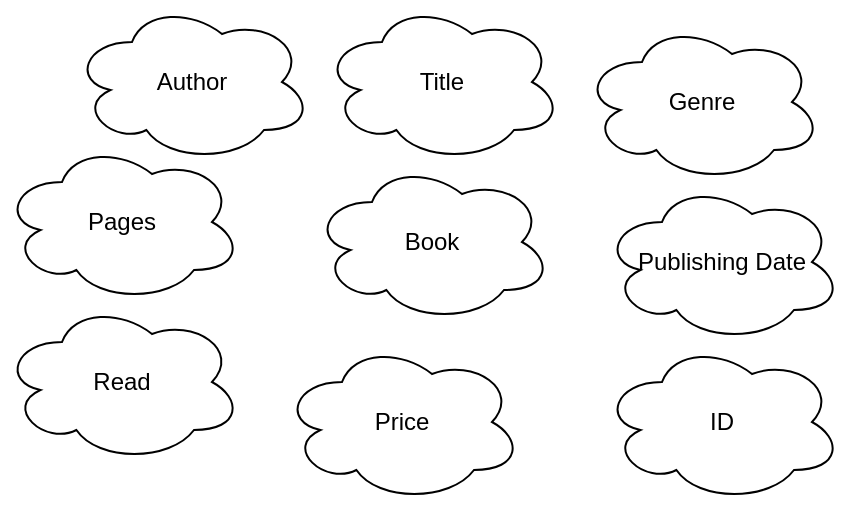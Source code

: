 <mxfile>
    <diagram id="-Ktqi7kYHzm94LCwI6O1" name="Page-1">
        <mxGraphModel dx="1002" dy="568" grid="1" gridSize="10" guides="1" tooltips="1" connect="1" arrows="1" fold="1" page="1" pageScale="1" pageWidth="850" pageHeight="1100" math="0" shadow="0">
            <root>
                <mxCell id="0"/>
                <mxCell id="1" parent="0"/>
                <mxCell id="2" value="Book" style="ellipse;shape=cloud;whiteSpace=wrap;html=1;" vertex="1" parent="1">
                    <mxGeometry x="325" y="200" width="120" height="80" as="geometry"/>
                </mxCell>
                <mxCell id="3" value="Author" style="ellipse;shape=cloud;whiteSpace=wrap;html=1;" vertex="1" parent="1">
                    <mxGeometry x="205" y="120" width="120" height="80" as="geometry"/>
                </mxCell>
                <mxCell id="4" value="Title" style="ellipse;shape=cloud;whiteSpace=wrap;html=1;" vertex="1" parent="1">
                    <mxGeometry x="330" y="120" width="120" height="80" as="geometry"/>
                </mxCell>
                <mxCell id="5" value="Genre" style="ellipse;shape=cloud;whiteSpace=wrap;html=1;" vertex="1" parent="1">
                    <mxGeometry x="460" y="130" width="120" height="80" as="geometry"/>
                </mxCell>
                <mxCell id="6" value="Read" style="ellipse;shape=cloud;whiteSpace=wrap;html=1;" vertex="1" parent="1">
                    <mxGeometry x="170" y="270" width="120" height="80" as="geometry"/>
                </mxCell>
                <mxCell id="7" value="Price" style="ellipse;shape=cloud;whiteSpace=wrap;html=1;" vertex="1" parent="1">
                    <mxGeometry x="310" y="290" width="120" height="80" as="geometry"/>
                </mxCell>
                <mxCell id="8" value="Pages" style="ellipse;shape=cloud;whiteSpace=wrap;html=1;" vertex="1" parent="1">
                    <mxGeometry x="170" y="190" width="120" height="80" as="geometry"/>
                </mxCell>
                <mxCell id="9" value="Publishing Date" style="ellipse;shape=cloud;whiteSpace=wrap;html=1;" vertex="1" parent="1">
                    <mxGeometry x="470" y="210" width="120" height="80" as="geometry"/>
                </mxCell>
                <mxCell id="7U3L_kxbjeW3ULrJer1i-9" value="ID" style="ellipse;shape=cloud;whiteSpace=wrap;html=1;" vertex="1" parent="1">
                    <mxGeometry x="470" y="290" width="120" height="80" as="geometry"/>
                </mxCell>
            </root>
        </mxGraphModel>
    </diagram>
    <diagram id="YDL-Traojw6BGUiUAqzT" name="Page-2">
        <mxGraphModel dx="1852" dy="568" grid="1" gridSize="10" guides="1" tooltips="1" connect="1" arrows="1" fold="1" page="1" pageScale="1" pageWidth="850" pageHeight="1100" math="0" shadow="0">
            <root>
                <mxCell id="0"/>
                <mxCell id="1" parent="0"/>
                <mxCell id="ivgbGbjwRVicVixpEc0I-2" style="edgeStyle=none;html=1;exitX=1;exitY=0.5;exitDx=0;exitDy=0;entryX=0;entryY=0.5;entryDx=0;entryDy=0;" edge="1" parent="1" source="I3nsIMUZ_meVE1OlJPrU-2" target="ivgbGbjwRVicVixpEc0I-1">
                    <mxGeometry relative="1" as="geometry"/>
                </mxCell>
                <mxCell id="I3nsIMUZ_meVE1OlJPrU-2" value="Author" style="rounded=0;whiteSpace=wrap;html=1;" vertex="1" parent="1">
                    <mxGeometry x="-40" y="160" width="120" height="60" as="geometry"/>
                </mxCell>
                <mxCell id="p-qVg_apSsZ4wpn1_oT4-5" style="edgeStyle=none;html=1;exitX=0.5;exitY=1;exitDx=0;exitDy=0;entryX=0.5;entryY=0;entryDx=0;entryDy=0;" edge="1" parent="1" source="I3nsIMUZ_meVE1OlJPrU-3" target="ivgbGbjwRVicVixpEc0I-5">
                    <mxGeometry relative="1" as="geometry"/>
                </mxCell>
                <mxCell id="I3nsIMUZ_meVE1OlJPrU-3" value="Book" style="rounded=0;whiteSpace=wrap;html=1;" vertex="1" parent="1">
                    <mxGeometry x="350" y="160" width="120" height="60" as="geometry"/>
                </mxCell>
                <mxCell id="I3nsIMUZ_meVE1OlJPrU-4" value="Genre" style="rounded=0;whiteSpace=wrap;html=1;" vertex="1" parent="1">
                    <mxGeometry x="350" y="450" width="120" height="60" as="geometry"/>
                </mxCell>
                <mxCell id="ivgbGbjwRVicVixpEc0I-3" style="edgeStyle=none;html=1;exitX=1;exitY=0.5;exitDx=0;exitDy=0;entryX=0;entryY=0.5;entryDx=0;entryDy=0;" edge="1" parent="1" source="ivgbGbjwRVicVixpEc0I-1" target="I3nsIMUZ_meVE1OlJPrU-3">
                    <mxGeometry relative="1" as="geometry"/>
                </mxCell>
                <mxCell id="ivgbGbjwRVicVixpEc0I-1" value="writes" style="rhombus;whiteSpace=wrap;html=1;" vertex="1" parent="1">
                    <mxGeometry x="120" y="150" width="80" height="80" as="geometry"/>
                </mxCell>
                <mxCell id="p-qVg_apSsZ4wpn1_oT4-6" style="edgeStyle=none;html=1;exitX=0.5;exitY=1;exitDx=0;exitDy=0;entryX=0.427;entryY=-0.047;entryDx=0;entryDy=0;entryPerimeter=0;" edge="1" parent="1" source="ivgbGbjwRVicVixpEc0I-5" target="I3nsIMUZ_meVE1OlJPrU-4">
                    <mxGeometry relative="1" as="geometry"/>
                </mxCell>
                <mxCell id="ivgbGbjwRVicVixpEc0I-5" value="has" style="rhombus;whiteSpace=wrap;html=1;" vertex="1" parent="1">
                    <mxGeometry x="360" y="310" width="80" height="80" as="geometry"/>
                </mxCell>
                <mxCell id="p-qVg_apSsZ4wpn1_oT4-7" style="edgeStyle=none;html=1;exitX=0.5;exitY=1;exitDx=0;exitDy=0;" edge="1" parent="1" source="p-qVg_apSsZ4wpn1_oT4-1" target="I3nsIMUZ_meVE1OlJPrU-3">
                    <mxGeometry relative="1" as="geometry"/>
                </mxCell>
                <mxCell id="p-qVg_apSsZ4wpn1_oT4-1" value="Publishing Date" style="ellipse;whiteSpace=wrap;html=1;" vertex="1" parent="1">
                    <mxGeometry x="310" y="20" width="120" height="80" as="geometry"/>
                </mxCell>
                <mxCell id="p-qVg_apSsZ4wpn1_oT4-8" style="edgeStyle=none;html=1;exitX=0;exitY=1;exitDx=0;exitDy=0;" edge="1" parent="1" source="p-qVg_apSsZ4wpn1_oT4-2" target="I3nsIMUZ_meVE1OlJPrU-3">
                    <mxGeometry relative="1" as="geometry"/>
                </mxCell>
                <mxCell id="p-qVg_apSsZ4wpn1_oT4-2" value="Price" style="ellipse;whiteSpace=wrap;html=1;" vertex="1" parent="1">
                    <mxGeometry x="470" y="20" width="120" height="80" as="geometry"/>
                </mxCell>
                <mxCell id="p-qVg_apSsZ4wpn1_oT4-9" style="edgeStyle=none;html=1;exitX=0;exitY=0.5;exitDx=0;exitDy=0;entryX=1;entryY=0.5;entryDx=0;entryDy=0;" edge="1" parent="1" source="p-qVg_apSsZ4wpn1_oT4-3" target="I3nsIMUZ_meVE1OlJPrU-3">
                    <mxGeometry relative="1" as="geometry"/>
                </mxCell>
                <mxCell id="p-qVg_apSsZ4wpn1_oT4-3" value="Title" style="ellipse;whiteSpace=wrap;html=1;" vertex="1" parent="1">
                    <mxGeometry x="520" y="140" width="120" height="80" as="geometry"/>
                </mxCell>
                <mxCell id="p-qVg_apSsZ4wpn1_oT4-10" style="edgeStyle=none;html=1;exitX=0;exitY=0.5;exitDx=0;exitDy=0;entryX=1;entryY=1;entryDx=0;entryDy=0;" edge="1" parent="1" source="p-qVg_apSsZ4wpn1_oT4-4" target="I3nsIMUZ_meVE1OlJPrU-3">
                    <mxGeometry relative="1" as="geometry"/>
                </mxCell>
                <mxCell id="p-qVg_apSsZ4wpn1_oT4-4" value="Status (read)" style="ellipse;whiteSpace=wrap;html=1;" vertex="1" parent="1">
                    <mxGeometry x="540" y="240" width="120" height="80" as="geometry"/>
                </mxCell>
                <mxCell id="p-qVg_apSsZ4wpn1_oT4-14" style="edgeStyle=none;html=1;exitX=0.5;exitY=1;exitDx=0;exitDy=0;" edge="1" parent="1" source="p-qVg_apSsZ4wpn1_oT4-11" target="I3nsIMUZ_meVE1OlJPrU-2">
                    <mxGeometry relative="1" as="geometry"/>
                </mxCell>
                <mxCell id="p-qVg_apSsZ4wpn1_oT4-11" value="ID" style="ellipse;whiteSpace=wrap;html=1;" vertex="1" parent="1">
                    <mxGeometry x="-140" y="40" width="120" height="80" as="geometry"/>
                </mxCell>
                <mxCell id="p-qVg_apSsZ4wpn1_oT4-15" style="edgeStyle=none;html=1;exitX=0.5;exitY=0;exitDx=0;exitDy=0;entryX=0.25;entryY=1;entryDx=0;entryDy=0;" edge="1" parent="1" source="p-qVg_apSsZ4wpn1_oT4-12" target="I3nsIMUZ_meVE1OlJPrU-2">
                    <mxGeometry relative="1" as="geometry"/>
                </mxCell>
                <mxCell id="p-qVg_apSsZ4wpn1_oT4-12" value="firstName" style="ellipse;whiteSpace=wrap;html=1;" vertex="1" parent="1">
                    <mxGeometry x="-130" y="300" width="120" height="80" as="geometry"/>
                </mxCell>
                <mxCell id="p-qVg_apSsZ4wpn1_oT4-16" style="edgeStyle=none;html=1;exitX=0.5;exitY=0;exitDx=0;exitDy=0;entryX=0.843;entryY=1.053;entryDx=0;entryDy=0;entryPerimeter=0;" edge="1" parent="1" source="p-qVg_apSsZ4wpn1_oT4-13" target="I3nsIMUZ_meVE1OlJPrU-2">
                    <mxGeometry relative="1" as="geometry"/>
                </mxCell>
                <mxCell id="p-qVg_apSsZ4wpn1_oT4-13" value="lastName" style="ellipse;whiteSpace=wrap;html=1;" vertex="1" parent="1">
                    <mxGeometry x="50" y="270" width="120" height="80" as="geometry"/>
                </mxCell>
                <mxCell id="4IAay58VD5YdX8ZAwc8J-2" style="edgeStyle=none;html=1;exitX=0;exitY=0;exitDx=0;exitDy=0;entryX=0.75;entryY=1;entryDx=0;entryDy=0;" edge="1" parent="1" source="4IAay58VD5YdX8ZAwc8J-1" target="I3nsIMUZ_meVE1OlJPrU-3">
                    <mxGeometry relative="1" as="geometry"/>
                </mxCell>
                <mxCell id="4IAay58VD5YdX8ZAwc8J-1" value="Pages" style="ellipse;whiteSpace=wrap;html=1;" vertex="1" parent="1">
                    <mxGeometry x="490" y="340" width="120" height="80" as="geometry"/>
                </mxCell>
                <mxCell id="Oc3JENLpZUtVjHPhig_c-2" style="edgeStyle=none;html=1;exitX=1;exitY=1;exitDx=0;exitDy=0;entryX=0;entryY=0.25;entryDx=0;entryDy=0;" edge="1" parent="1" source="Oc3JENLpZUtVjHPhig_c-1" target="I3nsIMUZ_meVE1OlJPrU-3">
                    <mxGeometry relative="1" as="geometry"/>
                </mxCell>
                <mxCell id="Oc3JENLpZUtVjHPhig_c-1" value="ID" style="ellipse;whiteSpace=wrap;html=1;" vertex="1" parent="1">
                    <mxGeometry x="180" y="20" width="120" height="80" as="geometry"/>
                </mxCell>
                <mxCell id="Oc3JENLpZUtVjHPhig_c-4" style="edgeStyle=none;html=1;exitX=1;exitY=0;exitDx=0;exitDy=0;entryX=0;entryY=1;entryDx=0;entryDy=0;" edge="1" parent="1" source="Oc3JENLpZUtVjHPhig_c-3" target="I3nsIMUZ_meVE1OlJPrU-4">
                    <mxGeometry relative="1" as="geometry"/>
                </mxCell>
                <mxCell id="Oc3JENLpZUtVjHPhig_c-3" value="ID" style="ellipse;whiteSpace=wrap;html=1;" vertex="1" parent="1">
                    <mxGeometry x="210" y="520" width="120" height="80" as="geometry"/>
                </mxCell>
                <mxCell id="Oc3JENLpZUtVjHPhig_c-8" style="edgeStyle=none;html=1;exitX=0;exitY=0;exitDx=0;exitDy=0;entryX=1;entryY=1;entryDx=0;entryDy=0;" edge="1" parent="1" source="Oc3JENLpZUtVjHPhig_c-5" target="I3nsIMUZ_meVE1OlJPrU-4">
                    <mxGeometry relative="1" as="geometry"/>
                </mxCell>
                <mxCell id="Oc3JENLpZUtVjHPhig_c-5" value="Genre" style="ellipse;whiteSpace=wrap;html=1;" vertex="1" parent="1">
                    <mxGeometry x="500" y="520" width="120" height="80" as="geometry"/>
                </mxCell>
            </root>
        </mxGraphModel>
    </diagram>
    <diagram id="1o1GFWUlAKbVqxzjFGUL" name="Page-3">
        <mxGraphModel dx="1002" dy="568" grid="1" gridSize="10" guides="1" tooltips="1" connect="1" arrows="1" fold="1" page="1" pageScale="1" pageWidth="850" pageHeight="1100" math="0" shadow="0">
            <root>
                <mxCell id="0"/>
                <mxCell id="1" parent="0"/>
                <mxCell id="Mf27Ws1XW7YvhePB24WK-1" value="Book" style="swimlane;fontStyle=0;childLayout=stackLayout;horizontal=1;startSize=26;horizontalStack=0;resizeParent=1;resizeParentMax=0;resizeLast=0;collapsible=1;marginBottom=0;align=center;fontSize=14;" vertex="1" parent="1">
                    <mxGeometry x="40" y="40" width="170" height="266" as="geometry"/>
                </mxCell>
                <mxCell id="Mf27Ws1XW7YvhePB24WK-2" value="PK id: integer" style="text;strokeColor=none;fillColor=none;spacingLeft=4;spacingRight=4;overflow=hidden;rotatable=0;points=[[0,0.5],[1,0.5]];portConstraint=eastwest;fontSize=12;" vertex="1" parent="Mf27Ws1XW7YvhePB24WK-1">
                    <mxGeometry y="26" width="170" height="30" as="geometry"/>
                </mxCell>
                <mxCell id="Mf27Ws1XW7YvhePB24WK-3" value="Title: string" style="text;strokeColor=none;fillColor=none;spacingLeft=4;spacingRight=4;overflow=hidden;rotatable=0;points=[[0,0.5],[1,0.5]];portConstraint=eastwest;fontSize=12;" vertex="1" parent="Mf27Ws1XW7YvhePB24WK-1">
                    <mxGeometry y="56" width="170" height="30" as="geometry"/>
                </mxCell>
                <mxCell id="5HBostVB7JfSxttgCiOF-1" value="Price: integer" style="text;strokeColor=none;fillColor=none;spacingLeft=4;spacingRight=4;overflow=hidden;rotatable=0;points=[[0,0.5],[1,0.5]];portConstraint=eastwest;fontSize=12;" vertex="1" parent="Mf27Ws1XW7YvhePB24WK-1">
                    <mxGeometry y="86" width="170" height="30" as="geometry"/>
                </mxCell>
                <mxCell id="5HBostVB7JfSxttgCiOF-2" value="FK status_id: integer" style="text;strokeColor=none;fillColor=none;spacingLeft=4;spacingRight=4;overflow=hidden;rotatable=0;points=[[0,0.5],[1,0.5]];portConstraint=eastwest;fontSize=12;" vertex="1" parent="Mf27Ws1XW7YvhePB24WK-1">
                    <mxGeometry y="116" width="170" height="30" as="geometry"/>
                </mxCell>
                <mxCell id="5HBostVB7JfSxttgCiOF-3" value="Publishing Date: integer" style="text;strokeColor=none;fillColor=none;spacingLeft=4;spacingRight=4;overflow=hidden;rotatable=0;points=[[0,0.5],[1,0.5]];portConstraint=eastwest;fontSize=12;" vertex="1" parent="Mf27Ws1XW7YvhePB24WK-1">
                    <mxGeometry y="146" width="170" height="30" as="geometry"/>
                </mxCell>
                <mxCell id="2HrCmWFO33JJPXd36dzf-1" value="Pages: integer" style="text;strokeColor=none;fillColor=none;spacingLeft=4;spacingRight=4;overflow=hidden;rotatable=0;points=[[0,0.5],[1,0.5]];portConstraint=eastwest;fontSize=12;" vertex="1" parent="Mf27Ws1XW7YvhePB24WK-1">
                    <mxGeometry y="176" width="170" height="30" as="geometry"/>
                </mxCell>
                <mxCell id="WDlsWa1tMmNHzsw6As4q-3" value="FK author_id: integer" style="text;strokeColor=none;fillColor=none;spacingLeft=4;spacingRight=4;overflow=hidden;rotatable=0;points=[[0,0.5],[1,0.5]];portConstraint=eastwest;fontSize=12;" vertex="1" parent="Mf27Ws1XW7YvhePB24WK-1">
                    <mxGeometry y="206" width="170" height="30" as="geometry"/>
                </mxCell>
                <mxCell id="WDlsWa1tMmNHzsw6As4q-1" value="FK genre_id: integer" style="text;strokeColor=none;fillColor=none;spacingLeft=4;spacingRight=4;overflow=hidden;rotatable=0;points=[[0,0.5],[1,0.5]];portConstraint=eastwest;fontSize=12;" vertex="1" parent="Mf27Ws1XW7YvhePB24WK-1">
                    <mxGeometry y="236" width="170" height="30" as="geometry"/>
                </mxCell>
                <mxCell id="2HrCmWFO33JJPXd36dzf-2" value="Author" style="swimlane;fontStyle=0;childLayout=stackLayout;horizontal=1;startSize=26;horizontalStack=0;resizeParent=1;resizeParentMax=0;resizeLast=0;collapsible=1;marginBottom=0;align=center;fontSize=14;" vertex="1" parent="1">
                    <mxGeometry x="400" y="40" width="170" height="116" as="geometry"/>
                </mxCell>
                <mxCell id="2HrCmWFO33JJPXd36dzf-3" value="PK id: integer" style="text;strokeColor=none;fillColor=none;spacingLeft=4;spacingRight=4;overflow=hidden;rotatable=0;points=[[0,0.5],[1,0.5]];portConstraint=eastwest;fontSize=12;" vertex="1" parent="2HrCmWFO33JJPXd36dzf-2">
                    <mxGeometry y="26" width="170" height="30" as="geometry"/>
                </mxCell>
                <mxCell id="2HrCmWFO33JJPXd36dzf-4" value="firstName: string" style="text;strokeColor=none;fillColor=none;spacingLeft=4;spacingRight=4;overflow=hidden;rotatable=0;points=[[0,0.5],[1,0.5]];portConstraint=eastwest;fontSize=12;" vertex="1" parent="2HrCmWFO33JJPXd36dzf-2">
                    <mxGeometry y="56" width="170" height="30" as="geometry"/>
                </mxCell>
                <mxCell id="2HrCmWFO33JJPXd36dzf-5" value="lastName: string" style="text;strokeColor=none;fillColor=none;spacingLeft=4;spacingRight=4;overflow=hidden;rotatable=0;points=[[0,0.5],[1,0.5]];portConstraint=eastwest;fontSize=12;" vertex="1" parent="2HrCmWFO33JJPXd36dzf-2">
                    <mxGeometry y="86" width="170" height="30" as="geometry"/>
                </mxCell>
                <mxCell id="mtCv7rMQuUj5fgVpzRvh-1" value="Genre" style="swimlane;fontStyle=0;childLayout=stackLayout;horizontal=1;startSize=26;horizontalStack=0;resizeParent=1;resizeParentMax=0;resizeLast=0;collapsible=1;marginBottom=0;align=center;fontSize=14;" vertex="1" parent="1">
                    <mxGeometry x="400" y="320" width="170" height="86" as="geometry"/>
                </mxCell>
                <mxCell id="mtCv7rMQuUj5fgVpzRvh-2" value="PK id: integer" style="text;strokeColor=none;fillColor=none;spacingLeft=4;spacingRight=4;overflow=hidden;rotatable=0;points=[[0,0.5],[1,0.5]];portConstraint=eastwest;fontSize=12;" vertex="1" parent="mtCv7rMQuUj5fgVpzRvh-1">
                    <mxGeometry y="26" width="170" height="30" as="geometry"/>
                </mxCell>
                <mxCell id="mtCv7rMQuUj5fgVpzRvh-3" value="Genre: string" style="text;strokeColor=none;fillColor=none;spacingLeft=4;spacingRight=4;overflow=hidden;rotatable=0;points=[[0,0.5],[1,0.5]];portConstraint=eastwest;fontSize=12;" vertex="1" parent="mtCv7rMQuUj5fgVpzRvh-1">
                    <mxGeometry y="56" width="170" height="30" as="geometry"/>
                </mxCell>
                <mxCell id="WDlsWa1tMmNHzsw6As4q-2" style="edgeStyle=orthogonalEdgeStyle;html=1;exitX=1;exitY=0.5;exitDx=0;exitDy=0;entryX=0;entryY=0.5;entryDx=0;entryDy=0;endArrow=ERone;endFill=0;startArrow=ERmany;startFill=0;" edge="1" parent="1" source="WDlsWa1tMmNHzsw6As4q-1" target="mtCv7rMQuUj5fgVpzRvh-2">
                    <mxGeometry relative="1" as="geometry"/>
                </mxCell>
                <mxCell id="WDlsWa1tMmNHzsw6As4q-4" style="edgeStyle=orthogonalEdgeStyle;html=1;exitX=1;exitY=0.5;exitDx=0;exitDy=0;entryX=0;entryY=0.5;entryDx=0;entryDy=0;startArrow=ERone;startFill=0;endArrow=ERmany;endFill=0;" edge="1" parent="1" source="WDlsWa1tMmNHzsw6As4q-3" target="2HrCmWFO33JJPXd36dzf-3">
                    <mxGeometry relative="1" as="geometry"/>
                </mxCell>
                <mxCell id="WDlsWa1tMmNHzsw6As4q-5" value="Status" style="swimlane;fontStyle=0;childLayout=stackLayout;horizontal=1;startSize=26;horizontalStack=0;resizeParent=1;resizeParentMax=0;resizeLast=0;collapsible=1;marginBottom=0;align=center;fontSize=14;" vertex="1" parent="1">
                    <mxGeometry x="610" y="200" width="170" height="86" as="geometry"/>
                </mxCell>
                <mxCell id="WDlsWa1tMmNHzsw6As4q-6" value="PK id: integer" style="text;strokeColor=none;fillColor=none;spacingLeft=4;spacingRight=4;overflow=hidden;rotatable=0;points=[[0,0.5],[1,0.5]];portConstraint=eastwest;fontSize=12;" vertex="1" parent="WDlsWa1tMmNHzsw6As4q-5">
                    <mxGeometry y="26" width="170" height="30" as="geometry"/>
                </mxCell>
                <mxCell id="WDlsWa1tMmNHzsw6As4q-7" value="Status: string" style="text;strokeColor=none;fillColor=none;spacingLeft=4;spacingRight=4;overflow=hidden;rotatable=0;points=[[0,0.5],[1,0.5]];portConstraint=eastwest;fontSize=12;" vertex="1" parent="WDlsWa1tMmNHzsw6As4q-5">
                    <mxGeometry y="56" width="170" height="30" as="geometry"/>
                </mxCell>
                <mxCell id="WDlsWa1tMmNHzsw6As4q-8" style="edgeStyle=orthogonalEdgeStyle;html=1;exitX=1;exitY=0.5;exitDx=0;exitDy=0;entryX=0;entryY=0.5;entryDx=0;entryDy=0;startArrow=ERmany;startFill=0;endArrow=ERone;endFill=0;" edge="1" parent="1" source="5HBostVB7JfSxttgCiOF-2" target="WDlsWa1tMmNHzsw6As4q-6">
                    <mxGeometry relative="1" as="geometry"/>
                </mxCell>
            </root>
        </mxGraphModel>
    </diagram>
</mxfile>